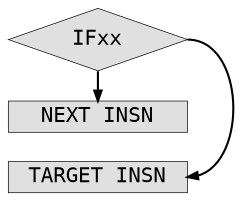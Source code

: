 digraph G {
  nodesep="0.2";
  rankdir=LR;
  node [shape="rect", penwidth="0.33", style="filled", fillcolor="#E0E0E0", margin="0,0.03", height="0.2", width="1.2", fontsize="10", fontname="Courier"];
  edge [arrowsize="0.5"];
  
  {
    ordering="in";
    rank = same;
    i1 -> i3 [headport="e", tailport="e"];
    i1 -> i2;
      
    i1 [label="IFxx", shape="diamond"]
    i2 [label="NEXT INSN"]
    i3 [label="TARGET INSN"]
  }
  
}

